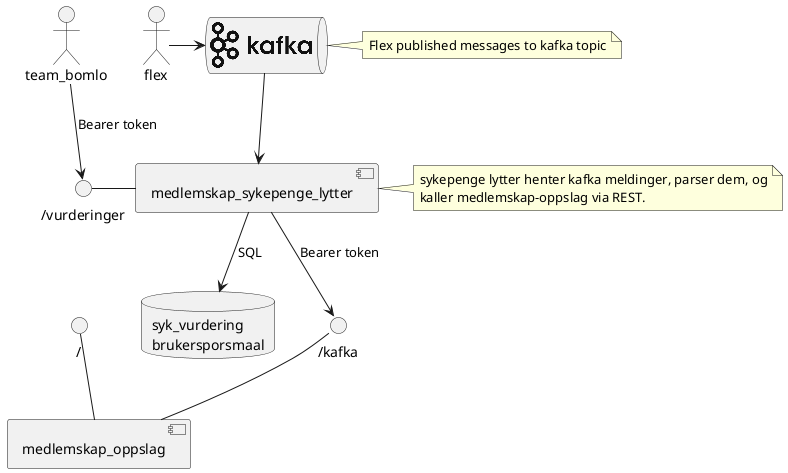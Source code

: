 @startuml
'https://plantuml.com/use-case-diagram

!include <logos/kafka>

queue "<$kafka>" as kafka
database "syk_vurdering\nbrukersporsmaal" as medlemskap

component medlemskap_sykepenge_lytter
component medlemskap_oppslag
actor flex
actor team_bomlo
interface "/" as rest2
interface "/kafka" as rest
interface "/vurderinger" as vurderinger
rest-down-medlemskap_oppslag
rest2-down-medlemskap_oppslag
vurderinger-right-medlemskap_sykepenge_lytter
flex -> kafka
kafka --> medlemskap_sykepenge_lytter
medlemskap_sykepenge_lytter -->rest :Bearer token
medlemskap_sykepenge_lytter -->medlemskap :SQL

team_bomlo -->vurderinger :Bearer token

note right of kafka
Flex published messages to kafka topic
end note
note right of medlemskap_sykepenge_lytter
sykepenge lytter henter kafka meldinger, parser dem, og
kaller medlemskap-oppslag via REST.
end note
@enduml
